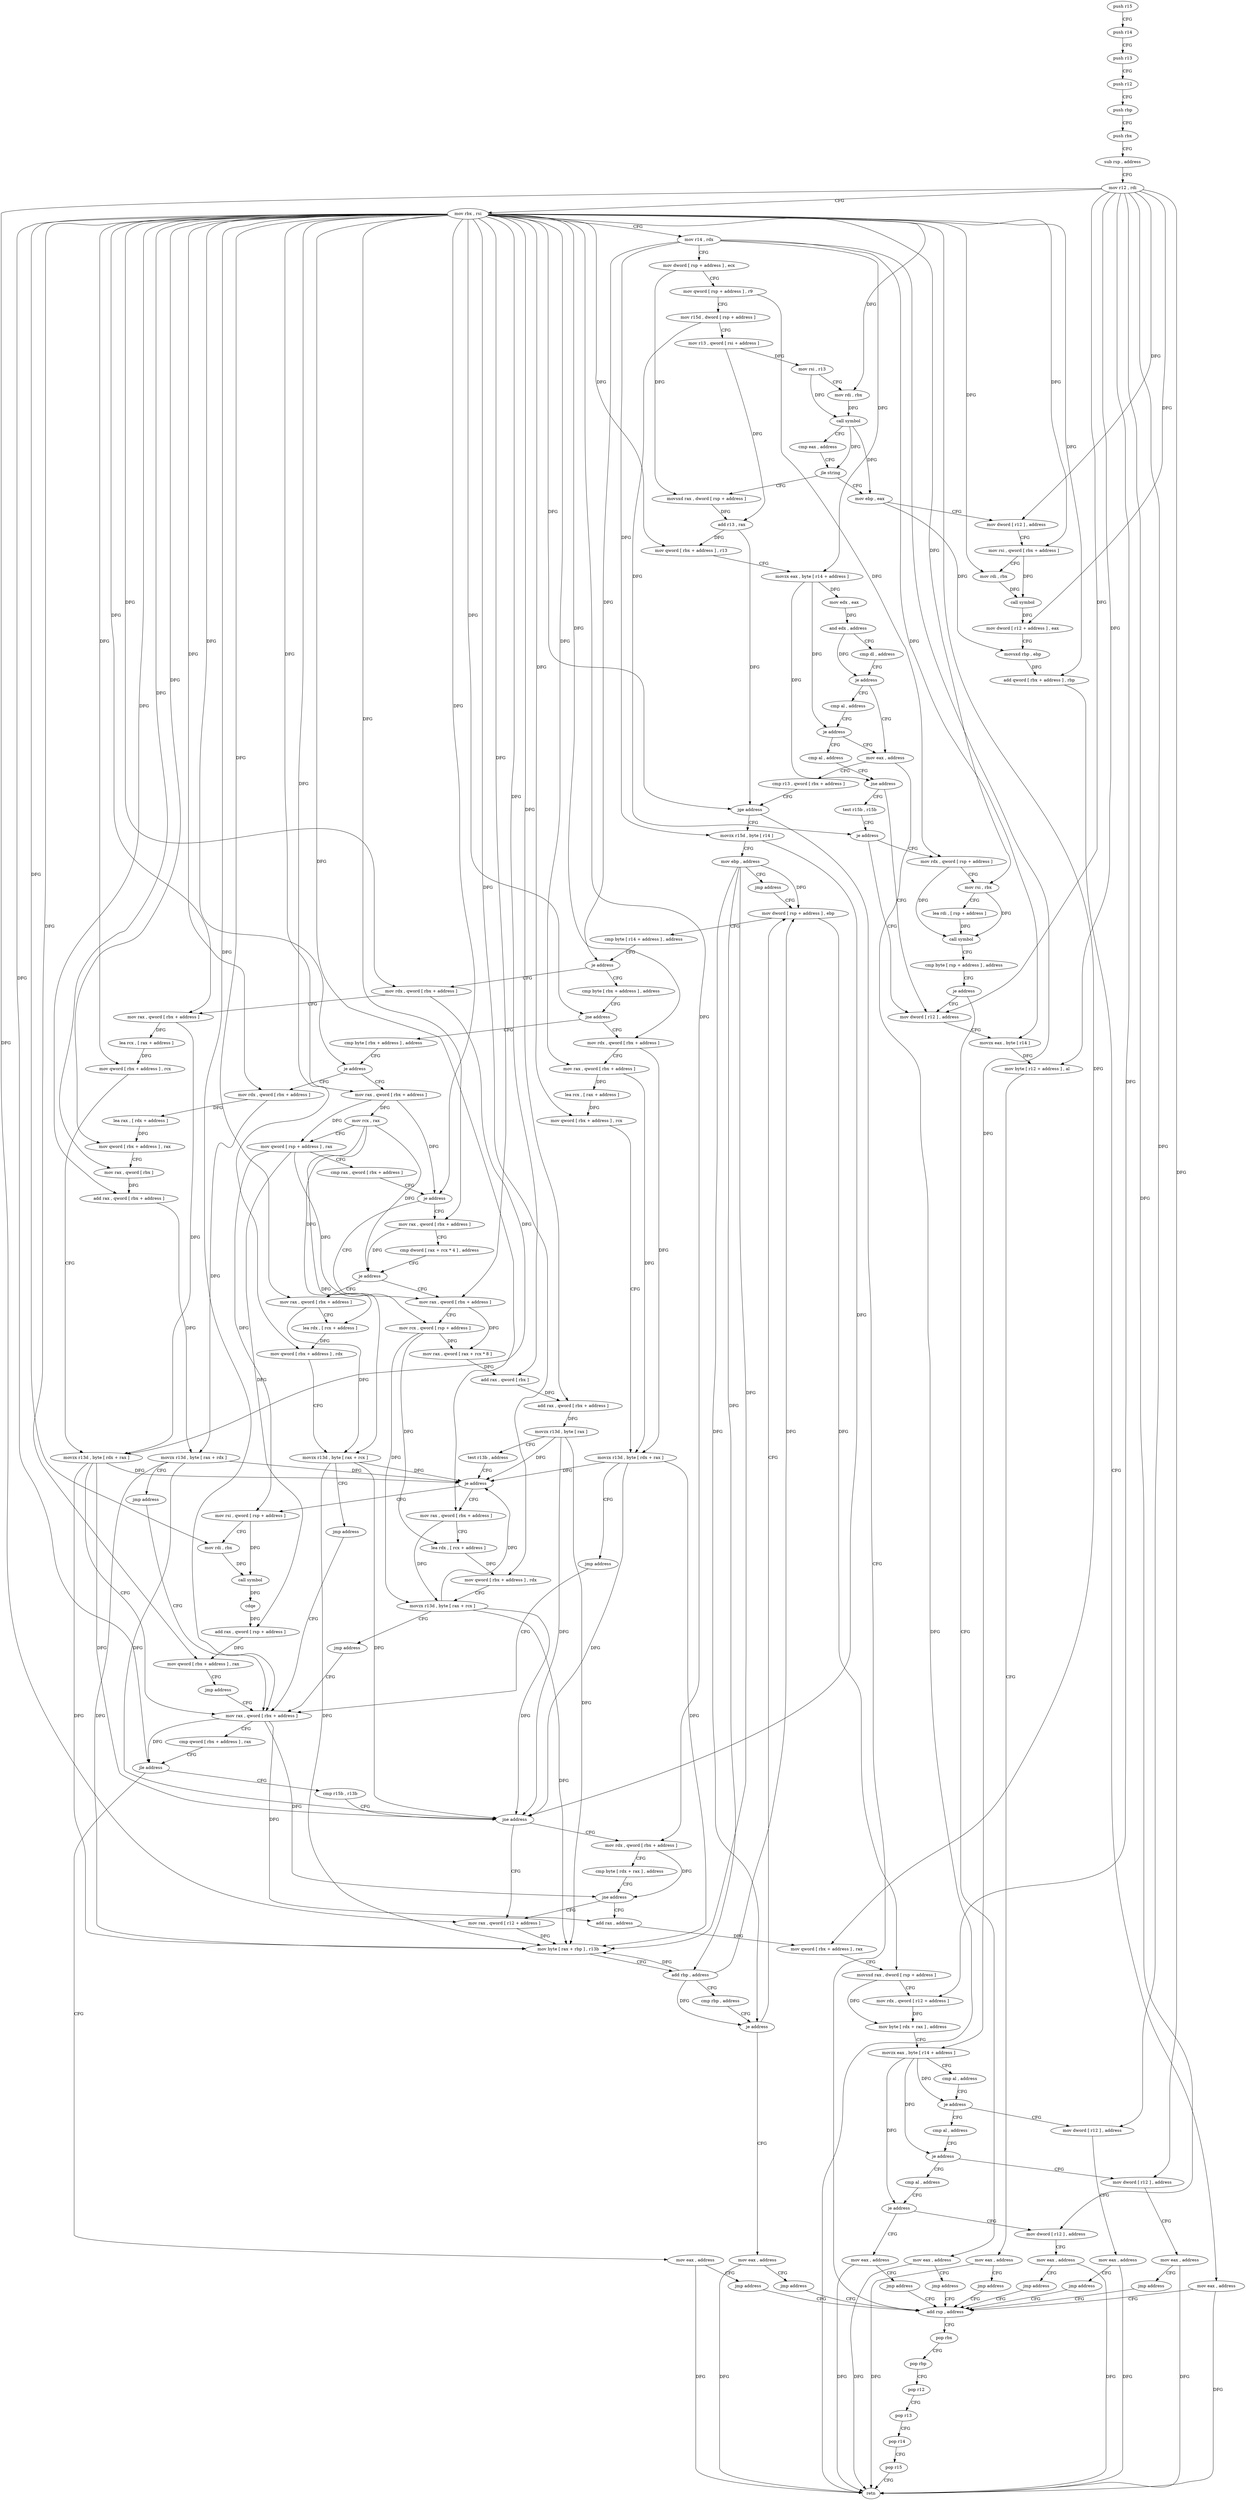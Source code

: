 digraph "func" {
"4320300" [label = "push r15" ]
"4320302" [label = "push r14" ]
"4320304" [label = "push r13" ]
"4320306" [label = "push r12" ]
"4320308" [label = "push rbp" ]
"4320309" [label = "push rbx" ]
"4320310" [label = "sub rsp , address" ]
"4320314" [label = "mov r12 , rdi" ]
"4320317" [label = "mov rbx , rsi" ]
"4320320" [label = "mov r14 , rdx" ]
"4320323" [label = "mov dword [ rsp + address ] , ecx" ]
"4320327" [label = "mov qword [ rsp + address ] , r9" ]
"4320332" [label = "mov r15d , dword [ rsp + address ]" ]
"4320337" [label = "mov r13 , qword [ rsi + address ]" ]
"4320341" [label = "mov rsi , r13" ]
"4320344" [label = "mov rdi , rbx" ]
"4320347" [label = "call symbol" ]
"4320352" [label = "cmp eax , address" ]
"4320355" [label = "jle string" ]
"4320411" [label = "movsxd rax , dword [ rsp + address ]" ]
"4320357" [label = "mov ebp , eax" ]
"4320416" [label = "add r13 , rax" ]
"4320419" [label = "mov qword [ rbx + address ] , r13" ]
"4320423" [label = "movzx eax , byte [ r14 + address ]" ]
"4320428" [label = "mov edx , eax" ]
"4320430" [label = "and edx , address" ]
"4320433" [label = "cmp dl , address" ]
"4320436" [label = "je address" ]
"4320479" [label = "mov eax , address" ]
"4320438" [label = "cmp al , address" ]
"4320359" [label = "mov dword [ r12 ] , address" ]
"4320367" [label = "mov rsi , qword [ rbx + address ]" ]
"4320371" [label = "mov rdi , rbx" ]
"4320374" [label = "call symbol" ]
"4320379" [label = "mov dword [ r12 + address ] , eax" ]
"4320384" [label = "movsxd rbp , ebp" ]
"4320387" [label = "add qword [ rbx + address ] , rbp" ]
"4320391" [label = "mov eax , address" ]
"4320396" [label = "add rsp , address" ]
"4320484" [label = "cmp r13 , qword [ rbx + address ]" ]
"4320488" [label = "jge address" ]
"4320490" [label = "movzx r15d , byte [ r14 ]" ]
"4320440" [label = "je address" ]
"4320442" [label = "cmp al , address" ]
"4320400" [label = "pop rbx" ]
"4320401" [label = "pop rbp" ]
"4320402" [label = "pop r12" ]
"4320404" [label = "pop r13" ]
"4320406" [label = "pop r14" ]
"4320408" [label = "pop r15" ]
"4320410" [label = "retn" ]
"4320494" [label = "mov ebp , address" ]
"4320499" [label = "jmp address" ]
"4320722" [label = "mov dword [ rsp + address ] , ebp" ]
"4320444" [label = "jne address" ]
"4320455" [label = "mov dword [ r12 ] , address" ]
"4320446" [label = "test r15b , r15b" ]
"4320726" [label = "cmp byte [ r14 + address ] , address" ]
"4320731" [label = "je address" ]
"4320504" [label = "cmp byte [ rbx + address ] , address" ]
"4320737" [label = "mov rdx , qword [ rbx + address ]" ]
"4320463" [label = "movzx eax , byte [ r14 ]" ]
"4320467" [label = "mov byte [ r12 + address ] , al" ]
"4320472" [label = "mov eax , address" ]
"4320477" [label = "jmp address" ]
"4320449" [label = "je address" ]
"4320890" [label = "mov rdx , qword [ rsp + address ]" ]
"4320511" [label = "jne address" ]
"4320539" [label = "cmp byte [ rbx + address ] , address" ]
"4320513" [label = "mov rdx , qword [ rbx + address ]" ]
"4320741" [label = "mov rax , qword [ rbx + address ]" ]
"4320745" [label = "lea rcx , [ rax + address ]" ]
"4320749" [label = "mov qword [ rbx + address ] , rcx" ]
"4320753" [label = "movzx r13d , byte [ rdx + rax ]" ]
"4320758" [label = "mov rax , qword [ rbx + address ]" ]
"4320895" [label = "mov rsi , rbx" ]
"4320898" [label = "lea rdi , [ rsp + address ]" ]
"4320903" [label = "call symbol" ]
"4320908" [label = "cmp byte [ rsp + address ] , address" ]
"4320913" [label = "je address" ]
"4320919" [label = "mov eax , address" ]
"4320546" [label = "je address" ]
"4320673" [label = "mov rdx , qword [ rbx + address ]" ]
"4320548" [label = "mov rax , qword [ rbx + address ]" ]
"4320517" [label = "mov rax , qword [ rbx + address ]" ]
"4320521" [label = "lea rcx , [ rax + address ]" ]
"4320525" [label = "mov qword [ rbx + address ] , rcx" ]
"4320529" [label = "movzx r13d , byte [ rdx + rax ]" ]
"4320534" [label = "jmp address" ]
"4320929" [label = "mov eax , address" ]
"4320934" [label = "jmp address" ]
"4320772" [label = "cmp r15b , r13b" ]
"4320775" [label = "jne address" ]
"4320699" [label = "mov rax , qword [ r12 + address ]" ]
"4320777" [label = "mov rdx , qword [ rbx + address ]" ]
"4320924" [label = "jmp address" ]
"4320677" [label = "lea rax , [ rdx + address ]" ]
"4320681" [label = "mov qword [ rbx + address ] , rax" ]
"4320685" [label = "mov rax , qword [ rbx ]" ]
"4320688" [label = "add rax , qword [ rbx + address ]" ]
"4320692" [label = "movzx r13d , byte [ rax + rdx ]" ]
"4320697" [label = "jmp address" ]
"4320552" [label = "mov rcx , rax" ]
"4320555" [label = "mov qword [ rsp + address ] , rax" ]
"4320560" [label = "cmp rax , qword [ rbx + address ]" ]
"4320564" [label = "je address" ]
"4320576" [label = "mov rax , qword [ rbx + address ]" ]
"4320566" [label = "mov rax , qword [ rbx + address ]" ]
"4320762" [label = "cmp qword [ rbx + address ] , rax" ]
"4320766" [label = "jle address" ]
"4320704" [label = "mov byte [ rax + rbp ] , r13b" ]
"4320708" [label = "add rbp , address" ]
"4320712" [label = "cmp rbp , address" ]
"4320716" [label = "je address" ]
"4320939" [label = "mov eax , address" ]
"4320781" [label = "cmp byte [ rdx + rax ] , address" ]
"4320785" [label = "jne address" ]
"4320787" [label = "add rax , address" ]
"4320580" [label = "mov rcx , qword [ rsp + address ]" ]
"4320585" [label = "mov rax , qword [ rax + rcx * 8 ]" ]
"4320589" [label = "add rax , qword [ rbx ]" ]
"4320592" [label = "add rax , qword [ rbx + address ]" ]
"4320596" [label = "movzx r13d , byte [ rax ]" ]
"4320600" [label = "test r13b , address" ]
"4320604" [label = "je address" ]
"4320647" [label = "mov rsi , qword [ rsp + address ]" ]
"4320606" [label = "mov rax , qword [ rbx + address ]" ]
"4320570" [label = "cmp dword [ rax + rcx * 4 ] , address" ]
"4320574" [label = "je address" ]
"4320628" [label = "mov rax , qword [ rbx + address ]" ]
"4320944" [label = "jmp address" ]
"4320791" [label = "mov qword [ rbx + address ] , rax" ]
"4320795" [label = "movsxd rax , dword [ rsp + address ]" ]
"4320800" [label = "mov rdx , qword [ r12 + address ]" ]
"4320805" [label = "mov byte [ rdx + rax ] , address" ]
"4320809" [label = "movzx eax , byte [ r14 + address ]" ]
"4320814" [label = "cmp al , address" ]
"4320816" [label = "je address" ]
"4320854" [label = "mov dword [ r12 ] , address" ]
"4320818" [label = "cmp al , address" ]
"4320652" [label = "mov rdi , rbx" ]
"4320655" [label = "call symbol" ]
"4320660" [label = "cdqe" ]
"4320662" [label = "add rax , qword [ rsp + address ]" ]
"4320667" [label = "mov qword [ rbx + address ] , rax" ]
"4320671" [label = "jmp address" ]
"4320610" [label = "lea rdx , [ rcx + address ]" ]
"4320614" [label = "mov qword [ rbx + address ] , rdx" ]
"4320618" [label = "movzx r13d , byte [ rax + rcx ]" ]
"4320623" [label = "jmp address" ]
"4320632" [label = "lea rdx , [ rcx + address ]" ]
"4320636" [label = "mov qword [ rbx + address ] , rdx" ]
"4320640" [label = "movzx r13d , byte [ rax + rcx ]" ]
"4320645" [label = "jmp address" ]
"4320862" [label = "mov eax , address" ]
"4320867" [label = "jmp address" ]
"4320820" [label = "je address" ]
"4320872" [label = "mov dword [ r12 ] , address" ]
"4320822" [label = "cmp al , address" ]
"4320880" [label = "mov eax , address" ]
"4320885" [label = "jmp address" ]
"4320824" [label = "je address" ]
"4320836" [label = "mov dword [ r12 ] , address" ]
"4320826" [label = "mov eax , address" ]
"4320844" [label = "mov eax , address" ]
"4320849" [label = "jmp address" ]
"4320831" [label = "jmp address" ]
"4320300" -> "4320302" [ label = "CFG" ]
"4320302" -> "4320304" [ label = "CFG" ]
"4320304" -> "4320306" [ label = "CFG" ]
"4320306" -> "4320308" [ label = "CFG" ]
"4320308" -> "4320309" [ label = "CFG" ]
"4320309" -> "4320310" [ label = "CFG" ]
"4320310" -> "4320314" [ label = "CFG" ]
"4320314" -> "4320317" [ label = "CFG" ]
"4320314" -> "4320359" [ label = "DFG" ]
"4320314" -> "4320379" [ label = "DFG" ]
"4320314" -> "4320455" [ label = "DFG" ]
"4320314" -> "4320467" [ label = "DFG" ]
"4320314" -> "4320699" [ label = "DFG" ]
"4320314" -> "4320800" [ label = "DFG" ]
"4320314" -> "4320854" [ label = "DFG" ]
"4320314" -> "4320872" [ label = "DFG" ]
"4320314" -> "4320836" [ label = "DFG" ]
"4320317" -> "4320320" [ label = "CFG" ]
"4320317" -> "4320344" [ label = "DFG" ]
"4320317" -> "4320419" [ label = "DFG" ]
"4320317" -> "4320367" [ label = "DFG" ]
"4320317" -> "4320371" [ label = "DFG" ]
"4320317" -> "4320387" [ label = "DFG" ]
"4320317" -> "4320488" [ label = "DFG" ]
"4320317" -> "4320511" [ label = "DFG" ]
"4320317" -> "4320737" [ label = "DFG" ]
"4320317" -> "4320741" [ label = "DFG" ]
"4320317" -> "4320749" [ label = "DFG" ]
"4320317" -> "4320895" [ label = "DFG" ]
"4320317" -> "4320546" [ label = "DFG" ]
"4320317" -> "4320513" [ label = "DFG" ]
"4320317" -> "4320517" [ label = "DFG" ]
"4320317" -> "4320525" [ label = "DFG" ]
"4320317" -> "4320758" [ label = "DFG" ]
"4320317" -> "4320766" [ label = "DFG" ]
"4320317" -> "4320673" [ label = "DFG" ]
"4320317" -> "4320681" [ label = "DFG" ]
"4320317" -> "4320685" [ label = "DFG" ]
"4320317" -> "4320688" [ label = "DFG" ]
"4320317" -> "4320548" [ label = "DFG" ]
"4320317" -> "4320564" [ label = "DFG" ]
"4320317" -> "4320576" [ label = "DFG" ]
"4320317" -> "4320589" [ label = "DFG" ]
"4320317" -> "4320592" [ label = "DFG" ]
"4320317" -> "4320566" [ label = "DFG" ]
"4320317" -> "4320777" [ label = "DFG" ]
"4320317" -> "4320652" [ label = "DFG" ]
"4320317" -> "4320667" [ label = "DFG" ]
"4320317" -> "4320606" [ label = "DFG" ]
"4320317" -> "4320614" [ label = "DFG" ]
"4320317" -> "4320628" [ label = "DFG" ]
"4320317" -> "4320636" [ label = "DFG" ]
"4320317" -> "4320791" [ label = "DFG" ]
"4320320" -> "4320323" [ label = "CFG" ]
"4320320" -> "4320423" [ label = "DFG" ]
"4320320" -> "4320490" [ label = "DFG" ]
"4320320" -> "4320731" [ label = "DFG" ]
"4320320" -> "4320463" [ label = "DFG" ]
"4320320" -> "4320809" [ label = "DFG" ]
"4320323" -> "4320327" [ label = "CFG" ]
"4320323" -> "4320411" [ label = "DFG" ]
"4320327" -> "4320332" [ label = "CFG" ]
"4320327" -> "4320890" [ label = "DFG" ]
"4320332" -> "4320337" [ label = "CFG" ]
"4320332" -> "4320449" [ label = "DFG" ]
"4320337" -> "4320341" [ label = "DFG" ]
"4320337" -> "4320416" [ label = "DFG" ]
"4320341" -> "4320344" [ label = "CFG" ]
"4320341" -> "4320347" [ label = "DFG" ]
"4320344" -> "4320347" [ label = "DFG" ]
"4320347" -> "4320352" [ label = "CFG" ]
"4320347" -> "4320355" [ label = "DFG" ]
"4320347" -> "4320357" [ label = "DFG" ]
"4320352" -> "4320355" [ label = "CFG" ]
"4320355" -> "4320411" [ label = "CFG" ]
"4320355" -> "4320357" [ label = "CFG" ]
"4320411" -> "4320416" [ label = "DFG" ]
"4320357" -> "4320359" [ label = "CFG" ]
"4320357" -> "4320384" [ label = "DFG" ]
"4320416" -> "4320419" [ label = "DFG" ]
"4320416" -> "4320488" [ label = "DFG" ]
"4320419" -> "4320423" [ label = "CFG" ]
"4320423" -> "4320428" [ label = "DFG" ]
"4320423" -> "4320440" [ label = "DFG" ]
"4320423" -> "4320444" [ label = "DFG" ]
"4320428" -> "4320430" [ label = "DFG" ]
"4320430" -> "4320433" [ label = "CFG" ]
"4320430" -> "4320436" [ label = "DFG" ]
"4320433" -> "4320436" [ label = "CFG" ]
"4320436" -> "4320479" [ label = "CFG" ]
"4320436" -> "4320438" [ label = "CFG" ]
"4320479" -> "4320484" [ label = "CFG" ]
"4320479" -> "4320410" [ label = "DFG" ]
"4320438" -> "4320440" [ label = "CFG" ]
"4320359" -> "4320367" [ label = "CFG" ]
"4320367" -> "4320371" [ label = "CFG" ]
"4320367" -> "4320374" [ label = "DFG" ]
"4320371" -> "4320374" [ label = "DFG" ]
"4320374" -> "4320379" [ label = "DFG" ]
"4320379" -> "4320384" [ label = "CFG" ]
"4320384" -> "4320387" [ label = "DFG" ]
"4320387" -> "4320391" [ label = "CFG" ]
"4320391" -> "4320396" [ label = "CFG" ]
"4320391" -> "4320410" [ label = "DFG" ]
"4320396" -> "4320400" [ label = "CFG" ]
"4320484" -> "4320488" [ label = "CFG" ]
"4320488" -> "4320396" [ label = "CFG" ]
"4320488" -> "4320490" [ label = "CFG" ]
"4320490" -> "4320494" [ label = "CFG" ]
"4320490" -> "4320775" [ label = "DFG" ]
"4320440" -> "4320479" [ label = "CFG" ]
"4320440" -> "4320442" [ label = "CFG" ]
"4320442" -> "4320444" [ label = "CFG" ]
"4320400" -> "4320401" [ label = "CFG" ]
"4320401" -> "4320402" [ label = "CFG" ]
"4320402" -> "4320404" [ label = "CFG" ]
"4320404" -> "4320406" [ label = "CFG" ]
"4320406" -> "4320408" [ label = "CFG" ]
"4320408" -> "4320410" [ label = "CFG" ]
"4320494" -> "4320499" [ label = "CFG" ]
"4320494" -> "4320722" [ label = "DFG" ]
"4320494" -> "4320704" [ label = "DFG" ]
"4320494" -> "4320708" [ label = "DFG" ]
"4320494" -> "4320716" [ label = "DFG" ]
"4320499" -> "4320722" [ label = "CFG" ]
"4320722" -> "4320726" [ label = "CFG" ]
"4320722" -> "4320795" [ label = "DFG" ]
"4320444" -> "4320455" [ label = "CFG" ]
"4320444" -> "4320446" [ label = "CFG" ]
"4320455" -> "4320463" [ label = "CFG" ]
"4320446" -> "4320449" [ label = "CFG" ]
"4320726" -> "4320731" [ label = "CFG" ]
"4320731" -> "4320504" [ label = "CFG" ]
"4320731" -> "4320737" [ label = "CFG" ]
"4320504" -> "4320511" [ label = "CFG" ]
"4320737" -> "4320741" [ label = "CFG" ]
"4320737" -> "4320753" [ label = "DFG" ]
"4320463" -> "4320467" [ label = "DFG" ]
"4320467" -> "4320472" [ label = "CFG" ]
"4320472" -> "4320477" [ label = "CFG" ]
"4320472" -> "4320410" [ label = "DFG" ]
"4320477" -> "4320396" [ label = "CFG" ]
"4320449" -> "4320890" [ label = "CFG" ]
"4320449" -> "4320455" [ label = "CFG" ]
"4320890" -> "4320895" [ label = "CFG" ]
"4320890" -> "4320903" [ label = "DFG" ]
"4320511" -> "4320539" [ label = "CFG" ]
"4320511" -> "4320513" [ label = "CFG" ]
"4320539" -> "4320546" [ label = "CFG" ]
"4320513" -> "4320517" [ label = "CFG" ]
"4320513" -> "4320529" [ label = "DFG" ]
"4320741" -> "4320745" [ label = "DFG" ]
"4320741" -> "4320753" [ label = "DFG" ]
"4320745" -> "4320749" [ label = "DFG" ]
"4320749" -> "4320753" [ label = "CFG" ]
"4320753" -> "4320758" [ label = "CFG" ]
"4320753" -> "4320775" [ label = "DFG" ]
"4320753" -> "4320604" [ label = "DFG" ]
"4320753" -> "4320704" [ label = "DFG" ]
"4320758" -> "4320762" [ label = "CFG" ]
"4320758" -> "4320766" [ label = "DFG" ]
"4320758" -> "4320785" [ label = "DFG" ]
"4320758" -> "4320787" [ label = "DFG" ]
"4320895" -> "4320898" [ label = "CFG" ]
"4320895" -> "4320903" [ label = "DFG" ]
"4320898" -> "4320903" [ label = "DFG" ]
"4320903" -> "4320908" [ label = "CFG" ]
"4320908" -> "4320913" [ label = "CFG" ]
"4320913" -> "4320455" [ label = "CFG" ]
"4320913" -> "4320919" [ label = "CFG" ]
"4320919" -> "4320924" [ label = "CFG" ]
"4320919" -> "4320410" [ label = "DFG" ]
"4320546" -> "4320673" [ label = "CFG" ]
"4320546" -> "4320548" [ label = "CFG" ]
"4320673" -> "4320677" [ label = "DFG" ]
"4320673" -> "4320692" [ label = "DFG" ]
"4320548" -> "4320552" [ label = "DFG" ]
"4320548" -> "4320555" [ label = "DFG" ]
"4320548" -> "4320564" [ label = "DFG" ]
"4320517" -> "4320521" [ label = "DFG" ]
"4320517" -> "4320529" [ label = "DFG" ]
"4320521" -> "4320525" [ label = "DFG" ]
"4320525" -> "4320529" [ label = "CFG" ]
"4320529" -> "4320534" [ label = "CFG" ]
"4320529" -> "4320775" [ label = "DFG" ]
"4320529" -> "4320604" [ label = "DFG" ]
"4320529" -> "4320704" [ label = "DFG" ]
"4320534" -> "4320758" [ label = "CFG" ]
"4320929" -> "4320934" [ label = "CFG" ]
"4320929" -> "4320410" [ label = "DFG" ]
"4320934" -> "4320396" [ label = "CFG" ]
"4320772" -> "4320775" [ label = "CFG" ]
"4320775" -> "4320699" [ label = "CFG" ]
"4320775" -> "4320777" [ label = "CFG" ]
"4320699" -> "4320704" [ label = "DFG" ]
"4320777" -> "4320781" [ label = "CFG" ]
"4320777" -> "4320785" [ label = "DFG" ]
"4320924" -> "4320396" [ label = "CFG" ]
"4320677" -> "4320681" [ label = "DFG" ]
"4320681" -> "4320685" [ label = "CFG" ]
"4320685" -> "4320688" [ label = "DFG" ]
"4320688" -> "4320692" [ label = "DFG" ]
"4320692" -> "4320697" [ label = "CFG" ]
"4320692" -> "4320775" [ label = "DFG" ]
"4320692" -> "4320604" [ label = "DFG" ]
"4320692" -> "4320704" [ label = "DFG" ]
"4320697" -> "4320758" [ label = "CFG" ]
"4320552" -> "4320555" [ label = "CFG" ]
"4320552" -> "4320574" [ label = "DFG" ]
"4320552" -> "4320632" [ label = "DFG" ]
"4320552" -> "4320640" [ label = "DFG" ]
"4320555" -> "4320560" [ label = "CFG" ]
"4320555" -> "4320580" [ label = "DFG" ]
"4320555" -> "4320647" [ label = "DFG" ]
"4320555" -> "4320662" [ label = "DFG" ]
"4320560" -> "4320564" [ label = "CFG" ]
"4320564" -> "4320576" [ label = "CFG" ]
"4320564" -> "4320566" [ label = "CFG" ]
"4320576" -> "4320580" [ label = "CFG" ]
"4320576" -> "4320585" [ label = "DFG" ]
"4320566" -> "4320570" [ label = "CFG" ]
"4320566" -> "4320574" [ label = "DFG" ]
"4320762" -> "4320766" [ label = "CFG" ]
"4320766" -> "4320929" [ label = "CFG" ]
"4320766" -> "4320772" [ label = "CFG" ]
"4320704" -> "4320708" [ label = "CFG" ]
"4320708" -> "4320712" [ label = "CFG" ]
"4320708" -> "4320722" [ label = "DFG" ]
"4320708" -> "4320704" [ label = "DFG" ]
"4320708" -> "4320716" [ label = "DFG" ]
"4320712" -> "4320716" [ label = "CFG" ]
"4320716" -> "4320939" [ label = "CFG" ]
"4320716" -> "4320722" [ label = "CFG" ]
"4320939" -> "4320944" [ label = "CFG" ]
"4320939" -> "4320410" [ label = "DFG" ]
"4320781" -> "4320785" [ label = "CFG" ]
"4320785" -> "4320699" [ label = "CFG" ]
"4320785" -> "4320787" [ label = "CFG" ]
"4320787" -> "4320791" [ label = "DFG" ]
"4320580" -> "4320585" [ label = "DFG" ]
"4320580" -> "4320610" [ label = "DFG" ]
"4320580" -> "4320618" [ label = "DFG" ]
"4320585" -> "4320589" [ label = "DFG" ]
"4320589" -> "4320592" [ label = "DFG" ]
"4320592" -> "4320596" [ label = "DFG" ]
"4320596" -> "4320600" [ label = "CFG" ]
"4320596" -> "4320775" [ label = "DFG" ]
"4320596" -> "4320604" [ label = "DFG" ]
"4320596" -> "4320704" [ label = "DFG" ]
"4320600" -> "4320604" [ label = "CFG" ]
"4320604" -> "4320647" [ label = "CFG" ]
"4320604" -> "4320606" [ label = "CFG" ]
"4320647" -> "4320652" [ label = "CFG" ]
"4320647" -> "4320655" [ label = "DFG" ]
"4320606" -> "4320610" [ label = "CFG" ]
"4320606" -> "4320618" [ label = "DFG" ]
"4320570" -> "4320574" [ label = "CFG" ]
"4320574" -> "4320628" [ label = "CFG" ]
"4320574" -> "4320576" [ label = "CFG" ]
"4320628" -> "4320632" [ label = "CFG" ]
"4320628" -> "4320640" [ label = "DFG" ]
"4320944" -> "4320396" [ label = "CFG" ]
"4320791" -> "4320795" [ label = "CFG" ]
"4320795" -> "4320800" [ label = "CFG" ]
"4320795" -> "4320805" [ label = "DFG" ]
"4320800" -> "4320805" [ label = "DFG" ]
"4320805" -> "4320809" [ label = "CFG" ]
"4320809" -> "4320814" [ label = "CFG" ]
"4320809" -> "4320816" [ label = "DFG" ]
"4320809" -> "4320820" [ label = "DFG" ]
"4320809" -> "4320824" [ label = "DFG" ]
"4320814" -> "4320816" [ label = "CFG" ]
"4320816" -> "4320854" [ label = "CFG" ]
"4320816" -> "4320818" [ label = "CFG" ]
"4320854" -> "4320862" [ label = "CFG" ]
"4320818" -> "4320820" [ label = "CFG" ]
"4320652" -> "4320655" [ label = "DFG" ]
"4320655" -> "4320660" [ label = "DFG" ]
"4320660" -> "4320662" [ label = "DFG" ]
"4320662" -> "4320667" [ label = "DFG" ]
"4320667" -> "4320671" [ label = "CFG" ]
"4320671" -> "4320758" [ label = "CFG" ]
"4320610" -> "4320614" [ label = "DFG" ]
"4320614" -> "4320618" [ label = "CFG" ]
"4320618" -> "4320623" [ label = "CFG" ]
"4320618" -> "4320775" [ label = "DFG" ]
"4320618" -> "4320604" [ label = "DFG" ]
"4320618" -> "4320704" [ label = "DFG" ]
"4320623" -> "4320758" [ label = "CFG" ]
"4320632" -> "4320636" [ label = "DFG" ]
"4320636" -> "4320640" [ label = "CFG" ]
"4320640" -> "4320645" [ label = "CFG" ]
"4320640" -> "4320775" [ label = "DFG" ]
"4320640" -> "4320604" [ label = "DFG" ]
"4320640" -> "4320704" [ label = "DFG" ]
"4320645" -> "4320758" [ label = "CFG" ]
"4320862" -> "4320867" [ label = "CFG" ]
"4320862" -> "4320410" [ label = "DFG" ]
"4320867" -> "4320396" [ label = "CFG" ]
"4320820" -> "4320872" [ label = "CFG" ]
"4320820" -> "4320822" [ label = "CFG" ]
"4320872" -> "4320880" [ label = "CFG" ]
"4320822" -> "4320824" [ label = "CFG" ]
"4320880" -> "4320885" [ label = "CFG" ]
"4320880" -> "4320410" [ label = "DFG" ]
"4320885" -> "4320396" [ label = "CFG" ]
"4320824" -> "4320836" [ label = "CFG" ]
"4320824" -> "4320826" [ label = "CFG" ]
"4320836" -> "4320844" [ label = "CFG" ]
"4320826" -> "4320831" [ label = "CFG" ]
"4320826" -> "4320410" [ label = "DFG" ]
"4320844" -> "4320849" [ label = "CFG" ]
"4320844" -> "4320410" [ label = "DFG" ]
"4320849" -> "4320396" [ label = "CFG" ]
"4320831" -> "4320396" [ label = "CFG" ]
}
